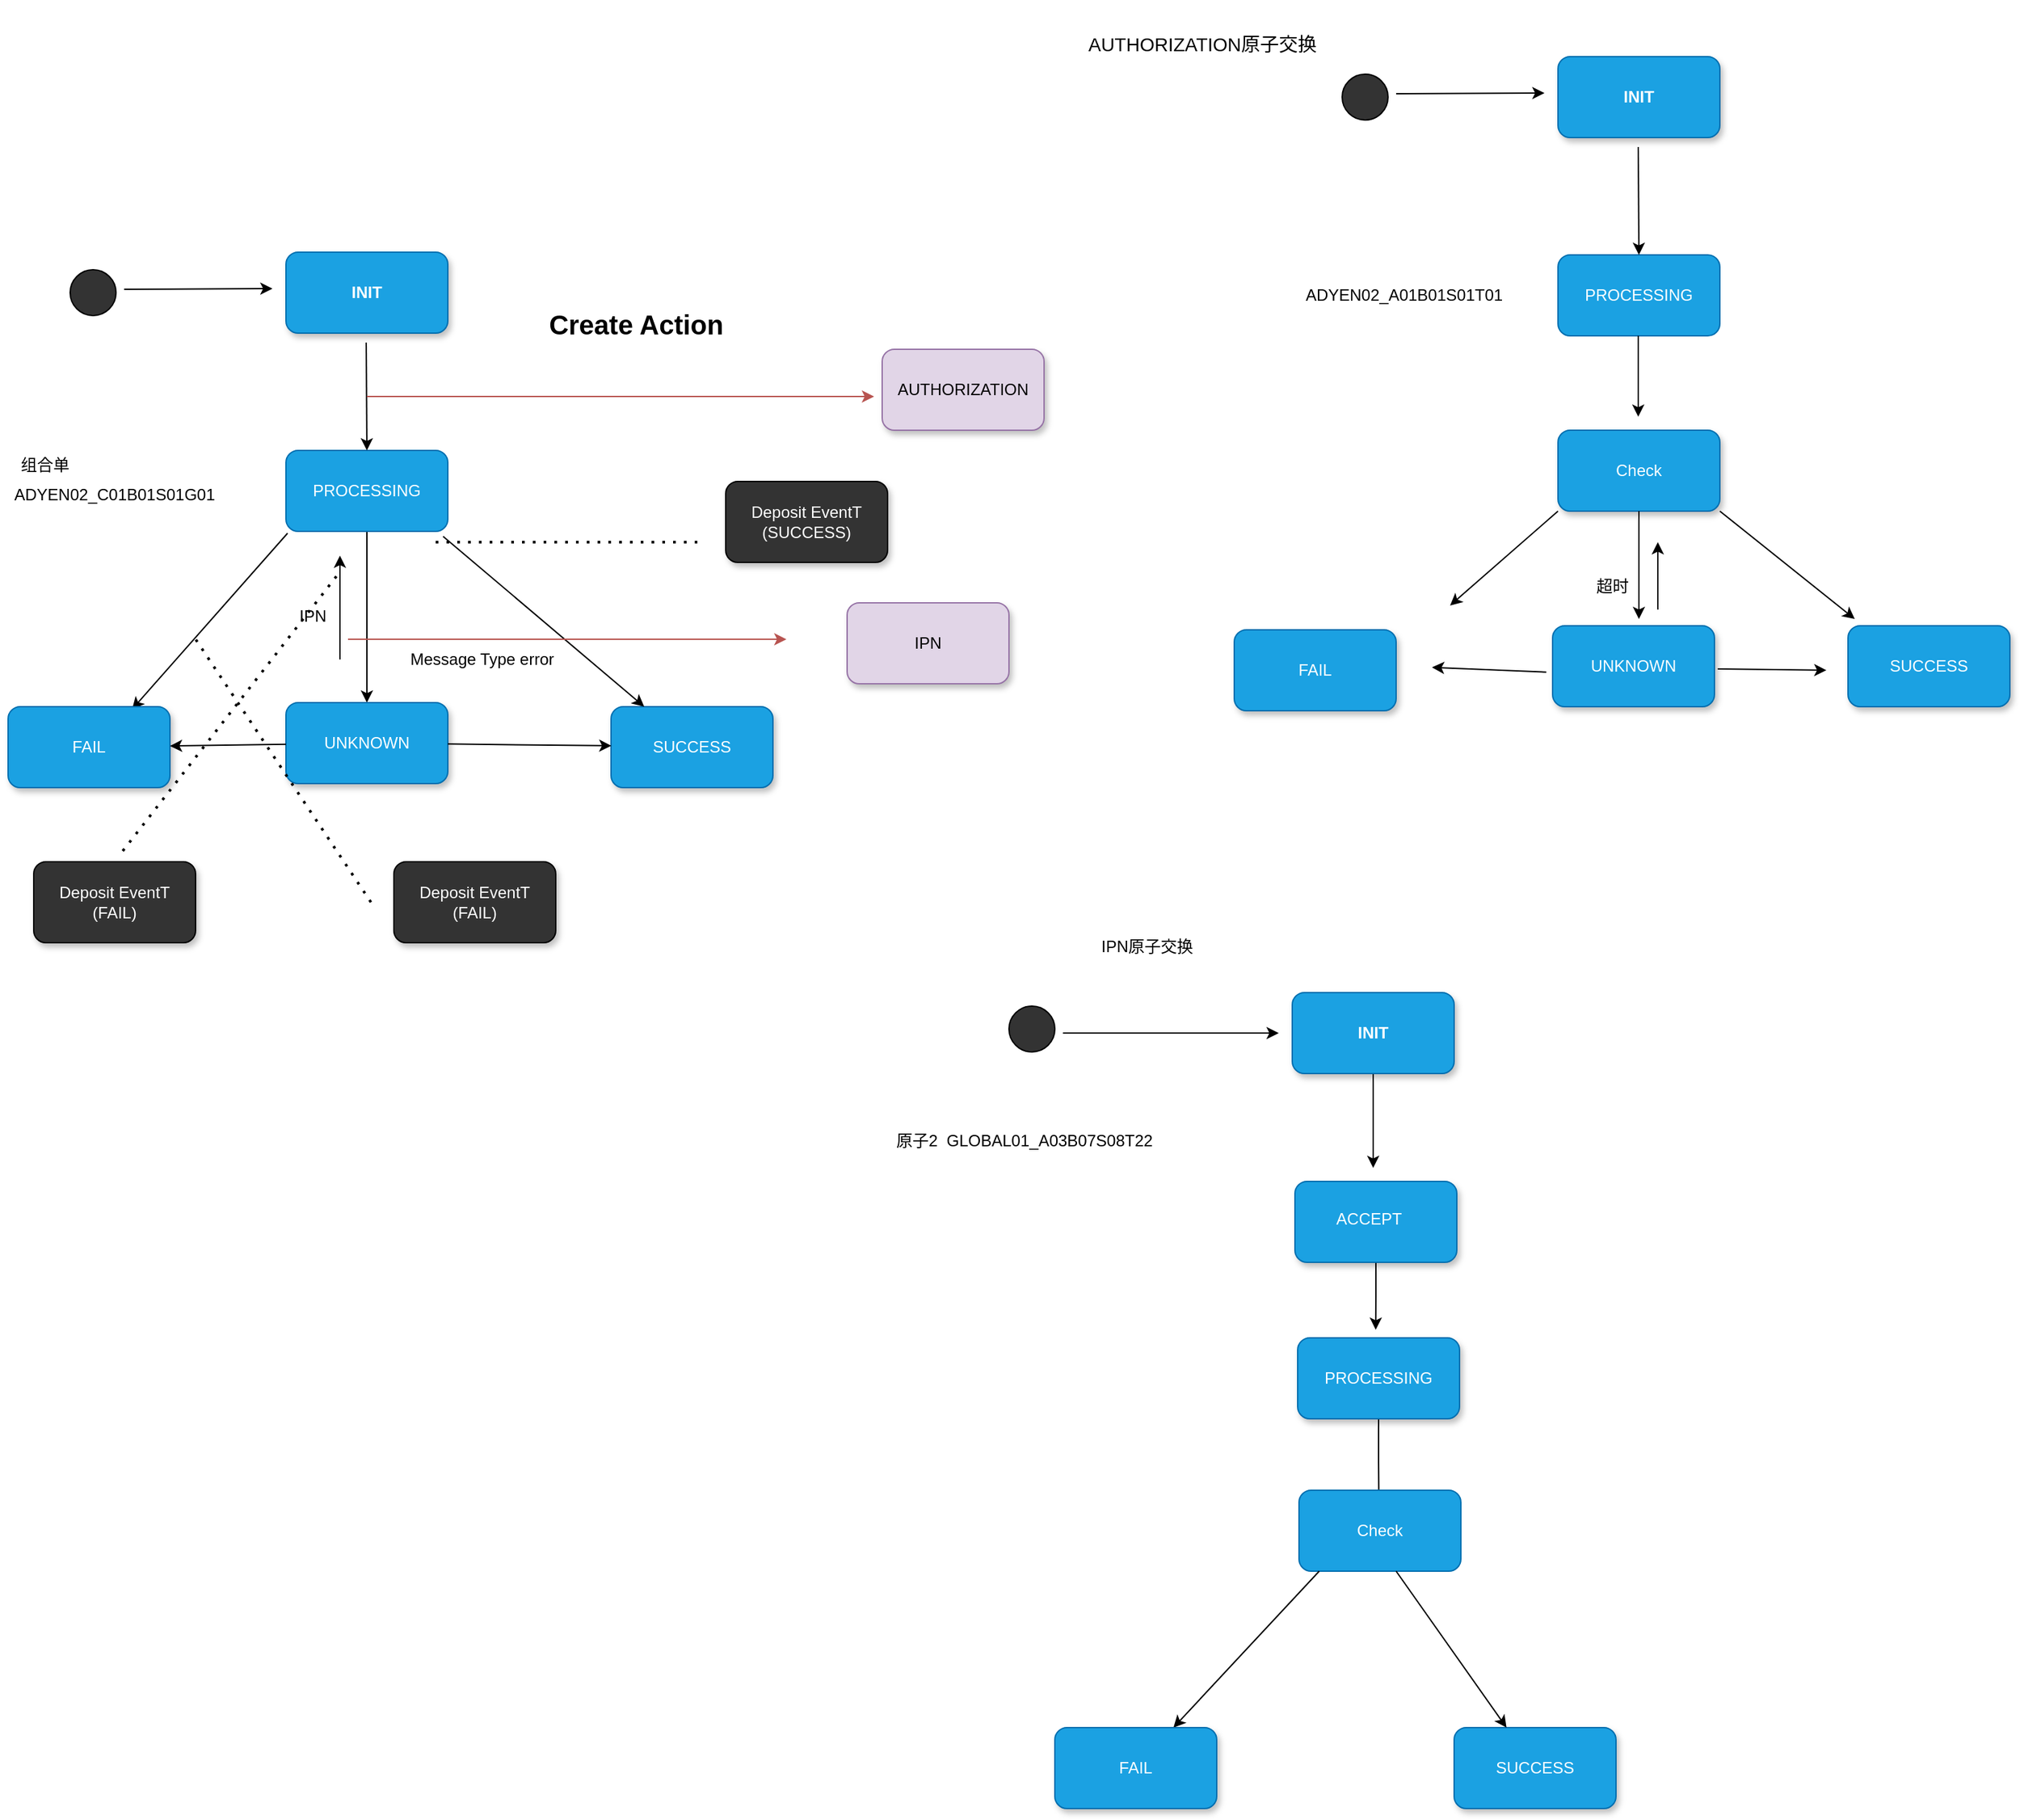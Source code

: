 <mxfile version="13.8.3" type="github">
  <diagram id="mkrMn9c-UHcRoRO_fKff" name="第 1 页">
    <mxGraphModel dx="1422" dy="762" grid="1" gridSize="65" guides="1" tooltips="1" connect="0" arrows="1" fold="1" page="1" pageScale="1" pageWidth="1200" pageHeight="1920" math="0" shadow="0">
      <root>
        <mxCell id="0" />
        <mxCell id="1" parent="0" />
        <mxCell id="Khg-rzI-gsH-J4ONfbX--2" value="" style="ellipse;whiteSpace=wrap;html=1;fillColor=#333333;" vertex="1" parent="1">
          <mxGeometry x="997" y="346" width="34" height="34" as="geometry" />
        </mxCell>
        <mxCell id="Khg-rzI-gsH-J4ONfbX--3" value="" style="endArrow=classic;html=1;" edge="1" parent="1">
          <mxGeometry width="50" height="50" relative="1" as="geometry">
            <mxPoint x="1037" y="360.5" as="sourcePoint" />
            <mxPoint x="1147" y="360" as="targetPoint" />
          </mxGeometry>
        </mxCell>
        <mxCell id="Khg-rzI-gsH-J4ONfbX--4" value="&lt;div&gt;&lt;span&gt;&lt;b&gt;INIT&lt;/b&gt;&lt;/span&gt;&lt;/div&gt;" style="rounded=1;whiteSpace=wrap;html=1;fillColor=#1ba1e2;strokeColor=#006EAF;fontColor=#ffffff;align=center;shadow=1;" vertex="1" parent="1">
          <mxGeometry x="1157" y="333" width="120" height="60" as="geometry" />
        </mxCell>
        <mxCell id="Khg-rzI-gsH-J4ONfbX--6" value="" style="rounded=1;whiteSpace=wrap;html=1;fillColor=#1ba1e2;strokeColor=#006EAF;fontColor=#ffffff;" vertex="1" parent="1">
          <mxGeometry x="1157" y="480" width="120" height="60" as="geometry" />
        </mxCell>
        <mxCell id="Khg-rzI-gsH-J4ONfbX--7" value="&lt;font color=&quot;#ffffff&quot;&gt;PROCESSING&lt;/font&gt;" style="text;html=1;strokeColor=none;fillColor=none;align=center;verticalAlign=middle;whiteSpace=wrap;rounded=0;shadow=1;" vertex="1" parent="1">
          <mxGeometry x="1197" y="500" width="40" height="20" as="geometry" />
        </mxCell>
        <mxCell id="Khg-rzI-gsH-J4ONfbX--8" value="" style="endArrow=classic;html=1;entryX=0.5;entryY=0;entryDx=0;entryDy=0;" edge="1" parent="1" target="Khg-rzI-gsH-J4ONfbX--6">
          <mxGeometry width="50" height="50" relative="1" as="geometry">
            <mxPoint x="1216.5" y="400" as="sourcePoint" />
            <mxPoint x="1217" y="460" as="targetPoint" />
          </mxGeometry>
        </mxCell>
        <mxCell id="Khg-rzI-gsH-J4ONfbX--16" value="" style="endArrow=classic;html=1;" edge="1" parent="1">
          <mxGeometry width="50" height="50" relative="1" as="geometry">
            <mxPoint x="1216.5" y="540" as="sourcePoint" />
            <mxPoint x="1216.5" y="600" as="targetPoint" />
          </mxGeometry>
        </mxCell>
        <mxCell id="Khg-rzI-gsH-J4ONfbX--18" value="Check" style="rounded=1;whiteSpace=wrap;html=1;fillColor=#1ba1e2;strokeColor=#006EAF;fontColor=#ffffff;shadow=1;" vertex="1" parent="1">
          <mxGeometry x="1157" y="610" width="120" height="60" as="geometry" />
        </mxCell>
        <mxCell id="Khg-rzI-gsH-J4ONfbX--22" value="" style="endArrow=classic;html=1;exitX=0;exitY=1;exitDx=0;exitDy=0;" edge="1" parent="1" source="Khg-rzI-gsH-J4ONfbX--18">
          <mxGeometry width="50" height="50" relative="1" as="geometry">
            <mxPoint x="1157" y="690" as="sourcePoint" />
            <mxPoint x="1077" y="740" as="targetPoint" />
          </mxGeometry>
        </mxCell>
        <mxCell id="Khg-rzI-gsH-J4ONfbX--23" value="FAIL" style="rounded=1;whiteSpace=wrap;html=1;fillColor=#1ba1e2;strokeColor=#006EAF;fontColor=#ffffff;shadow=1;" vertex="1" parent="1">
          <mxGeometry x="917" y="758" width="120" height="60" as="geometry" />
        </mxCell>
        <mxCell id="Khg-rzI-gsH-J4ONfbX--24" value="SUCCESS" style="rounded=1;whiteSpace=wrap;html=1;fillColor=#1ba1e2;strokeColor=#006EAF;fontColor=#ffffff;shadow=1;" vertex="1" parent="1">
          <mxGeometry x="1372" y="755" width="120" height="60" as="geometry" />
        </mxCell>
        <mxCell id="Khg-rzI-gsH-J4ONfbX--25" value="UNKNOWN" style="rounded=1;whiteSpace=wrap;html=1;fillColor=#1ba1e2;strokeColor=#006EAF;fontColor=#ffffff;shadow=1;" vertex="1" parent="1">
          <mxGeometry x="1153" y="755" width="120" height="60" as="geometry" />
        </mxCell>
        <mxCell id="Khg-rzI-gsH-J4ONfbX--26" value="" style="endArrow=classic;html=1;exitX=0.5;exitY=1;exitDx=0;exitDy=0;" edge="1" parent="1" source="Khg-rzI-gsH-J4ONfbX--18">
          <mxGeometry width="50" height="50" relative="1" as="geometry">
            <mxPoint x="1207" y="740" as="sourcePoint" />
            <mxPoint x="1217" y="750" as="targetPoint" />
          </mxGeometry>
        </mxCell>
        <mxCell id="Khg-rzI-gsH-J4ONfbX--28" value="" style="endArrow=classic;html=1;exitX=1;exitY=1;exitDx=0;exitDy=0;" edge="1" parent="1" source="Khg-rzI-gsH-J4ONfbX--18">
          <mxGeometry width="50" height="50" relative="1" as="geometry">
            <mxPoint x="1307" y="740" as="sourcePoint" />
            <mxPoint x="1377" y="750" as="targetPoint" />
          </mxGeometry>
        </mxCell>
        <mxCell id="Khg-rzI-gsH-J4ONfbX--29" value="ADYEN02_A01B01S01T01" style="text;html=1;strokeColor=none;fillColor=none;align=center;verticalAlign=middle;whiteSpace=wrap;rounded=0;" vertex="1" parent="1">
          <mxGeometry x="1023" y="500" width="40" height="20" as="geometry" />
        </mxCell>
        <mxCell id="Khg-rzI-gsH-J4ONfbX--30" value="&lt;span&gt;&lt;font style=&quot;font-size: 14px&quot;&gt;AUTHORIZATION原子交换&lt;/font&gt;&lt;/span&gt;" style="text;html=1;align=center;verticalAlign=middle;resizable=0;points=[];autosize=1;" vertex="1" parent="1">
          <mxGeometry x="795" y="291" width="195" height="65" as="geometry" />
        </mxCell>
        <mxCell id="Khg-rzI-gsH-J4ONfbX--31" value="原子2&amp;nbsp;&amp;nbsp;GLOBAL01_A03B07S08T22" style="text;html=1;align=center;verticalAlign=middle;resizable=0;points=[];autosize=1;" vertex="1" parent="1">
          <mxGeometry x="656" y="1127" width="210" height="20" as="geometry" />
        </mxCell>
        <mxCell id="Khg-rzI-gsH-J4ONfbX--36" value="" style="ellipse;whiteSpace=wrap;html=1;fillColor=#333333;" vertex="1" parent="1">
          <mxGeometry x="750" y="1037" width="34" height="34" as="geometry" />
        </mxCell>
        <mxCell id="Khg-rzI-gsH-J4ONfbX--40" value="" style="endArrow=classic;html=1;" edge="1" parent="1">
          <mxGeometry width="50" height="50" relative="1" as="geometry">
            <mxPoint x="790" y="1057" as="sourcePoint" />
            <mxPoint x="950" y="1057" as="targetPoint" />
          </mxGeometry>
        </mxCell>
        <mxCell id="Khg-rzI-gsH-J4ONfbX--69" style="edgeStyle=orthogonalEdgeStyle;rounded=0;orthogonalLoop=1;jettySize=auto;html=1;exitX=0.5;exitY=1;exitDx=0;exitDy=0;" edge="1" parent="1" source="Khg-rzI-gsH-J4ONfbX--57">
          <mxGeometry relative="1" as="geometry">
            <mxPoint x="1021.882" y="1277" as="targetPoint" />
          </mxGeometry>
        </mxCell>
        <mxCell id="Khg-rzI-gsH-J4ONfbX--57" value="" style="rounded=1;whiteSpace=wrap;html=1;fillColor=#1ba1e2;strokeColor=#006EAF;fontColor=#ffffff;shadow=1;" vertex="1" parent="1">
          <mxGeometry x="962" y="1167" width="120" height="60" as="geometry" />
        </mxCell>
        <mxCell id="Khg-rzI-gsH-J4ONfbX--58" value="&lt;font color=&quot;#ffffff&quot;&gt;ACCEPT&lt;/font&gt;" style="text;html=1;strokeColor=none;fillColor=none;align=center;verticalAlign=middle;whiteSpace=wrap;rounded=0;" vertex="1" parent="1">
          <mxGeometry x="997" y="1185" width="40" height="20" as="geometry" />
        </mxCell>
        <mxCell id="Khg-rzI-gsH-J4ONfbX--71" style="edgeStyle=orthogonalEdgeStyle;rounded=0;orthogonalLoop=1;jettySize=auto;html=1;exitX=0.5;exitY=1;exitDx=0;exitDy=0;" edge="1" parent="1" source="Khg-rzI-gsH-J4ONfbX--61">
          <mxGeometry relative="1" as="geometry">
            <mxPoint x="1024.235" y="1407" as="targetPoint" />
          </mxGeometry>
        </mxCell>
        <mxCell id="Khg-rzI-gsH-J4ONfbX--61" value="PROCESSING" style="rounded=1;whiteSpace=wrap;html=1;fillColor=#1ba1e2;strokeColor=#006EAF;fontColor=#ffffff;shadow=1;" vertex="1" parent="1">
          <mxGeometry x="964" y="1283" width="120" height="60" as="geometry" />
        </mxCell>
        <mxCell id="Khg-rzI-gsH-J4ONfbX--67" style="edgeStyle=orthogonalEdgeStyle;rounded=0;orthogonalLoop=1;jettySize=auto;html=1;" edge="1" parent="1" source="Khg-rzI-gsH-J4ONfbX--65">
          <mxGeometry relative="1" as="geometry">
            <mxPoint x="1020.0" y="1157" as="targetPoint" />
          </mxGeometry>
        </mxCell>
        <mxCell id="Khg-rzI-gsH-J4ONfbX--65" value="&lt;div&gt;&lt;span&gt;&lt;b&gt;INIT&lt;/b&gt;&lt;/span&gt;&lt;/div&gt;" style="rounded=1;whiteSpace=wrap;html=1;fillColor=#1ba1e2;strokeColor=#006EAF;fontColor=#ffffff;align=center;shadow=1;" vertex="1" parent="1">
          <mxGeometry x="960" y="1027" width="120" height="60" as="geometry" />
        </mxCell>
        <mxCell id="Khg-rzI-gsH-J4ONfbX--62" value="Check" style="rounded=1;whiteSpace=wrap;html=1;fillColor=#1ba1e2;strokeColor=#006EAF;fontColor=#ffffff;" vertex="1" parent="1">
          <mxGeometry x="965" y="1396" width="120" height="60" as="geometry" />
        </mxCell>
        <mxCell id="Khg-rzI-gsH-J4ONfbX--72" value="" style="endArrow=classic;html=1;exitX=0;exitY=1;exitDx=0;exitDy=0;" edge="1" parent="1" target="Khg-rzI-gsH-J4ONfbX--73">
          <mxGeometry width="50" height="50" relative="1" as="geometry">
            <mxPoint x="980" y="1456" as="sourcePoint" />
            <mxPoint x="900" y="1552" as="targetPoint" />
          </mxGeometry>
        </mxCell>
        <mxCell id="Khg-rzI-gsH-J4ONfbX--73" value="FAIL" style="rounded=1;whiteSpace=wrap;html=1;fillColor=#1ba1e2;strokeColor=#006EAF;fontColor=#ffffff;shadow=1;" vertex="1" parent="1">
          <mxGeometry x="784" y="1572" width="120" height="60" as="geometry" />
        </mxCell>
        <mxCell id="Khg-rzI-gsH-J4ONfbX--74" value="SUCCESS" style="rounded=1;whiteSpace=wrap;html=1;fillColor=#1ba1e2;strokeColor=#006EAF;fontColor=#ffffff;shadow=1;" vertex="1" parent="1">
          <mxGeometry x="1080" y="1572" width="120" height="60" as="geometry" />
        </mxCell>
        <mxCell id="Khg-rzI-gsH-J4ONfbX--76" value="" style="endArrow=classic;html=1;exitX=0.5;exitY=1;exitDx=0;exitDy=0;" edge="1" parent="1" target="Khg-rzI-gsH-J4ONfbX--74">
          <mxGeometry width="50" height="50" relative="1" as="geometry">
            <mxPoint x="1037" y="1456" as="sourcePoint" />
            <mxPoint x="1037" y="1536" as="targetPoint" />
          </mxGeometry>
        </mxCell>
        <mxCell id="Khg-rzI-gsH-J4ONfbX--78" value="超时" style="text;html=1;align=center;verticalAlign=middle;resizable=0;points=[];autosize=1;" vertex="1" parent="1">
          <mxGeometry x="1164" y="693" width="65" height="65" as="geometry" />
        </mxCell>
        <mxCell id="Khg-rzI-gsH-J4ONfbX--82" value="" style="endArrow=classic;html=1;" edge="1" parent="1">
          <mxGeometry width="50" height="50" relative="1" as="geometry">
            <mxPoint x="1231" y="743" as="sourcePoint" />
            <mxPoint x="1231" y="693" as="targetPoint" />
          </mxGeometry>
        </mxCell>
        <mxCell id="Khg-rzI-gsH-J4ONfbX--121" value="" style="ellipse;whiteSpace=wrap;html=1;fillColor=#333333;" vertex="1" parent="1">
          <mxGeometry x="54" y="491" width="34" height="34" as="geometry" />
        </mxCell>
        <mxCell id="Khg-rzI-gsH-J4ONfbX--122" value="" style="endArrow=classic;html=1;" edge="1" parent="1">
          <mxGeometry width="50" height="50" relative="1" as="geometry">
            <mxPoint x="94" y="505.5" as="sourcePoint" />
            <mxPoint x="204" y="505" as="targetPoint" />
          </mxGeometry>
        </mxCell>
        <mxCell id="Khg-rzI-gsH-J4ONfbX--123" value="&lt;div&gt;&lt;span&gt;&lt;b&gt;INIT&lt;/b&gt;&lt;/span&gt;&lt;/div&gt;" style="rounded=1;whiteSpace=wrap;html=1;fillColor=#1ba1e2;strokeColor=#006EAF;fontColor=#ffffff;align=center;shadow=1;" vertex="1" parent="1">
          <mxGeometry x="214" y="478" width="120" height="60" as="geometry" />
        </mxCell>
        <mxCell id="Khg-rzI-gsH-J4ONfbX--143" style="edgeStyle=orthogonalEdgeStyle;rounded=0;orthogonalLoop=1;jettySize=auto;html=1;" edge="1" parent="1" source="Khg-rzI-gsH-J4ONfbX--124" target="Khg-rzI-gsH-J4ONfbX--132">
          <mxGeometry relative="1" as="geometry">
            <mxPoint x="274" y="780" as="targetPoint" />
          </mxGeometry>
        </mxCell>
        <mxCell id="Khg-rzI-gsH-J4ONfbX--124" value="" style="rounded=1;whiteSpace=wrap;html=1;fillColor=#1ba1e2;strokeColor=#006EAF;fontColor=#ffffff;" vertex="1" parent="1">
          <mxGeometry x="214" y="625" width="120" height="60" as="geometry" />
        </mxCell>
        <mxCell id="Khg-rzI-gsH-J4ONfbX--125" value="&lt;font color=&quot;#ffffff&quot;&gt;PROCESSING&lt;/font&gt;" style="text;html=1;strokeColor=none;fillColor=none;align=center;verticalAlign=middle;whiteSpace=wrap;rounded=0;shadow=1;" vertex="1" parent="1">
          <mxGeometry x="254" y="645" width="40" height="20" as="geometry" />
        </mxCell>
        <mxCell id="Khg-rzI-gsH-J4ONfbX--126" value="" style="endArrow=classic;html=1;entryX=0.5;entryY=0;entryDx=0;entryDy=0;" edge="1" target="Khg-rzI-gsH-J4ONfbX--124" parent="1">
          <mxGeometry width="50" height="50" relative="1" as="geometry">
            <mxPoint x="273.5" y="545" as="sourcePoint" />
            <mxPoint x="274" y="605" as="targetPoint" />
          </mxGeometry>
        </mxCell>
        <mxCell id="Khg-rzI-gsH-J4ONfbX--127" value="" style="endArrow=classic;html=1;entryX=0.766;entryY=0.032;entryDx=0;entryDy=0;entryPerimeter=0;exitX=0.01;exitY=1.023;exitDx=0;exitDy=0;exitPerimeter=0;" edge="1" parent="1" source="Khg-rzI-gsH-J4ONfbX--124" target="Khg-rzI-gsH-J4ONfbX--130">
          <mxGeometry width="50" height="50" relative="1" as="geometry">
            <mxPoint x="260" y="690" as="sourcePoint" />
            <mxPoint x="273.41" y="750" as="targetPoint" />
            <Array as="points" />
          </mxGeometry>
        </mxCell>
        <mxCell id="Khg-rzI-gsH-J4ONfbX--130" value="FAIL" style="rounded=1;whiteSpace=wrap;html=1;fillColor=#1ba1e2;strokeColor=#006EAF;fontColor=#ffffff;shadow=1;" vertex="1" parent="1">
          <mxGeometry x="8" y="815" width="120" height="60" as="geometry" />
        </mxCell>
        <mxCell id="Khg-rzI-gsH-J4ONfbX--131" value="SUCCESS" style="rounded=1;whiteSpace=wrap;html=1;fillColor=#1ba1e2;strokeColor=#006EAF;fontColor=#ffffff;shadow=1;" vertex="1" parent="1">
          <mxGeometry x="455" y="815" width="120" height="60" as="geometry" />
        </mxCell>
        <mxCell id="Khg-rzI-gsH-J4ONfbX--132" value="UNKNOWN" style="rounded=1;whiteSpace=wrap;html=1;fillColor=#1ba1e2;strokeColor=#006EAF;fontColor=#ffffff;shadow=1;" vertex="1" parent="1">
          <mxGeometry x="214" y="812" width="120" height="60" as="geometry" />
        </mxCell>
        <mxCell id="Khg-rzI-gsH-J4ONfbX--135" value="ADYEN02_C01B01S01G01" style="text;html=1;strokeColor=none;fillColor=none;align=center;verticalAlign=middle;whiteSpace=wrap;rounded=0;" vertex="1" parent="1">
          <mxGeometry x="67" y="648" width="40" height="20" as="geometry" />
        </mxCell>
        <mxCell id="Khg-rzI-gsH-J4ONfbX--136" value="组合单" style="text;html=1;align=center;verticalAlign=middle;resizable=0;points=[];autosize=1;" vertex="1" parent="1">
          <mxGeometry x="2" y="603" width="65" height="65" as="geometry" />
        </mxCell>
        <mxCell id="Khg-rzI-gsH-J4ONfbX--144" value="" style="endArrow=classic;html=1;exitX=0.971;exitY=1.062;exitDx=0;exitDy=0;exitPerimeter=0;" edge="1" parent="1" source="Khg-rzI-gsH-J4ONfbX--124" target="Khg-rzI-gsH-J4ONfbX--131">
          <mxGeometry width="50" height="50" relative="1" as="geometry">
            <mxPoint x="282" y="715" as="sourcePoint" />
            <mxPoint x="375" y="715" as="targetPoint" />
          </mxGeometry>
        </mxCell>
        <mxCell id="Khg-rzI-gsH-J4ONfbX--145" value="" style="endArrow=classic;html=1;entryX=0.002;entryY=0.483;entryDx=0;entryDy=0;entryPerimeter=0;" edge="1" parent="1" source="Khg-rzI-gsH-J4ONfbX--132" target="Khg-rzI-gsH-J4ONfbX--131">
          <mxGeometry width="50" height="50" relative="1" as="geometry">
            <mxPoint x="334" y="892" as="sourcePoint" />
            <mxPoint x="404.711" y="842" as="targetPoint" />
          </mxGeometry>
        </mxCell>
        <mxCell id="Khg-rzI-gsH-J4ONfbX--146" value="" style="endArrow=classic;html=1;" edge="1" parent="1" source="Khg-rzI-gsH-J4ONfbX--132" target="Khg-rzI-gsH-J4ONfbX--130">
          <mxGeometry width="50" height="50" relative="1" as="geometry">
            <mxPoint x="130" y="895" as="sourcePoint" />
            <mxPoint x="180" y="845" as="targetPoint" />
          </mxGeometry>
        </mxCell>
        <mxCell id="Khg-rzI-gsH-J4ONfbX--147" value="Message Type error" style="text;html=1;align=center;verticalAlign=middle;resizable=0;points=[];autosize=1;" vertex="1" parent="1">
          <mxGeometry x="294" y="747" width="130" height="65" as="geometry" />
        </mxCell>
        <mxCell id="Khg-rzI-gsH-J4ONfbX--148" value="" style="endArrow=classic;html=1;exitX=1.02;exitY=0.533;exitDx=0;exitDy=0;exitPerimeter=0;" edge="1" parent="1" source="Khg-rzI-gsH-J4ONfbX--25">
          <mxGeometry width="50" height="50" relative="1" as="geometry">
            <mxPoint x="1306" y="788" as="sourcePoint" />
            <mxPoint x="1356" y="788" as="targetPoint" />
          </mxGeometry>
        </mxCell>
        <mxCell id="Khg-rzI-gsH-J4ONfbX--149" value="" style="endArrow=classic;html=1;entryX=1.005;entryY=0.514;entryDx=0;entryDy=0;entryPerimeter=0;exitX=-0.039;exitY=0.573;exitDx=0;exitDy=0;exitPerimeter=0;" edge="1" parent="1" source="Khg-rzI-gsH-J4ONfbX--25">
          <mxGeometry width="50" height="50" relative="1" as="geometry">
            <mxPoint x="1111" y="838" as="sourcePoint" />
            <mxPoint x="1063.6" y="785.84" as="targetPoint" />
          </mxGeometry>
        </mxCell>
        <mxCell id="Khg-rzI-gsH-J4ONfbX--151" value="" style="endArrow=classic;html=1;fillColor=#f8cecc;strokeColor=#b85450;" edge="1" parent="1">
          <mxGeometry width="50" height="50" relative="1" as="geometry">
            <mxPoint x="274" y="585" as="sourcePoint" />
            <mxPoint x="650" y="585" as="targetPoint" />
          </mxGeometry>
        </mxCell>
        <mxCell id="Khg-rzI-gsH-J4ONfbX--153" value="&lt;b&gt;&lt;font style=&quot;font-size: 20px&quot;&gt;Create Action&amp;nbsp;&lt;/font&gt;&lt;/b&gt;" style="text;html=1;align=center;verticalAlign=middle;resizable=0;points=[];autosize=1;" vertex="1" parent="1">
          <mxGeometry x="378" y="498" width="195" height="65" as="geometry" />
        </mxCell>
        <mxCell id="Khg-rzI-gsH-J4ONfbX--154" value="AUTHORIZATION" style="rounded=1;whiteSpace=wrap;html=1;shadow=1;fillColor=#e1d5e7;strokeColor=#9673a6;" vertex="1" parent="1">
          <mxGeometry x="656" y="550" width="120" height="60" as="geometry" />
        </mxCell>
        <mxCell id="Khg-rzI-gsH-J4ONfbX--156" value="" style="endArrow=classic;html=1;" edge="1" parent="1">
          <mxGeometry width="50" height="50" relative="1" as="geometry">
            <mxPoint x="254" y="780" as="sourcePoint" />
            <mxPoint x="254" y="703" as="targetPoint" />
          </mxGeometry>
        </mxCell>
        <mxCell id="Khg-rzI-gsH-J4ONfbX--157" value="IPN" style="text;html=1;strokeColor=none;fillColor=none;align=center;verticalAlign=middle;whiteSpace=wrap;rounded=0;shadow=1;" vertex="1" parent="1">
          <mxGeometry x="214" y="738" width="40" height="20" as="geometry" />
        </mxCell>
        <mxCell id="Khg-rzI-gsH-J4ONfbX--158" value="" style="endArrow=classic;html=1;fillColor=#f8cecc;strokeColor=#b85450;" edge="1" parent="1">
          <mxGeometry width="50" height="50" relative="1" as="geometry">
            <mxPoint x="260" y="765" as="sourcePoint" />
            <mxPoint x="585" y="765" as="targetPoint" />
          </mxGeometry>
        </mxCell>
        <mxCell id="Khg-rzI-gsH-J4ONfbX--159" value="IPN" style="rounded=1;whiteSpace=wrap;html=1;shadow=1;fillColor=#e1d5e7;strokeColor=#9673a6;" vertex="1" parent="1">
          <mxGeometry x="630" y="738" width="120" height="60" as="geometry" />
        </mxCell>
        <mxCell id="Khg-rzI-gsH-J4ONfbX--160" value="&lt;span&gt;IPN原子交换&lt;/span&gt;" style="text;html=1;align=center;verticalAlign=middle;resizable=0;points=[];autosize=1;" vertex="1" parent="1">
          <mxGeometry x="787" y="960" width="130" height="65" as="geometry" />
        </mxCell>
        <mxCell id="Khg-rzI-gsH-J4ONfbX--161" value="" style="endArrow=none;dashed=1;html=1;dashPattern=1 3;strokeWidth=2;" edge="1" parent="1">
          <mxGeometry width="50" height="50" relative="1" as="geometry">
            <mxPoint x="93" y="922" as="sourcePoint" />
            <mxPoint x="254" y="715" as="targetPoint" />
          </mxGeometry>
        </mxCell>
        <mxCell id="Khg-rzI-gsH-J4ONfbX--164" value="&lt;font color=&quot;#ffffff&quot;&gt;Deposit EventT&lt;br&gt;(FAIL)&lt;br&gt;&lt;/font&gt;" style="rounded=1;whiteSpace=wrap;html=1;shadow=1;fillColor=#333333;" vertex="1" parent="1">
          <mxGeometry x="27" y="930" width="120" height="60" as="geometry" />
        </mxCell>
        <mxCell id="Khg-rzI-gsH-J4ONfbX--165" value="" style="endArrow=none;dashed=1;html=1;dashPattern=1 3;strokeWidth=2;" edge="1" parent="1">
          <mxGeometry width="50" height="50" relative="1" as="geometry">
            <mxPoint x="325" y="693" as="sourcePoint" />
            <mxPoint x="520" y="693" as="targetPoint" />
          </mxGeometry>
        </mxCell>
        <mxCell id="Khg-rzI-gsH-J4ONfbX--166" value="&lt;font color=&quot;#ffffff&quot;&gt;Deposit EventT&lt;br&gt;(SUCCESS)&lt;br&gt;&lt;/font&gt;" style="rounded=1;whiteSpace=wrap;html=1;shadow=1;fillColor=#333333;" vertex="1" parent="1">
          <mxGeometry x="540" y="648" width="120" height="60" as="geometry" />
        </mxCell>
        <mxCell id="Khg-rzI-gsH-J4ONfbX--168" value="&lt;font color=&quot;#ffffff&quot;&gt;Deposit EventT&lt;br&gt;(FAIL)&lt;br&gt;&lt;/font&gt;" style="rounded=1;whiteSpace=wrap;html=1;shadow=1;fillColor=#333333;" vertex="1" parent="1">
          <mxGeometry x="294" y="930" width="120" height="60" as="geometry" />
        </mxCell>
        <mxCell id="Khg-rzI-gsH-J4ONfbX--169" value="" style="endArrow=none;dashed=1;html=1;dashPattern=1 3;strokeWidth=2;" edge="1" parent="1">
          <mxGeometry width="50" height="50" relative="1" as="geometry">
            <mxPoint x="277" y="960" as="sourcePoint" />
            <mxPoint x="147" y="765" as="targetPoint" />
          </mxGeometry>
        </mxCell>
      </root>
    </mxGraphModel>
  </diagram>
</mxfile>
